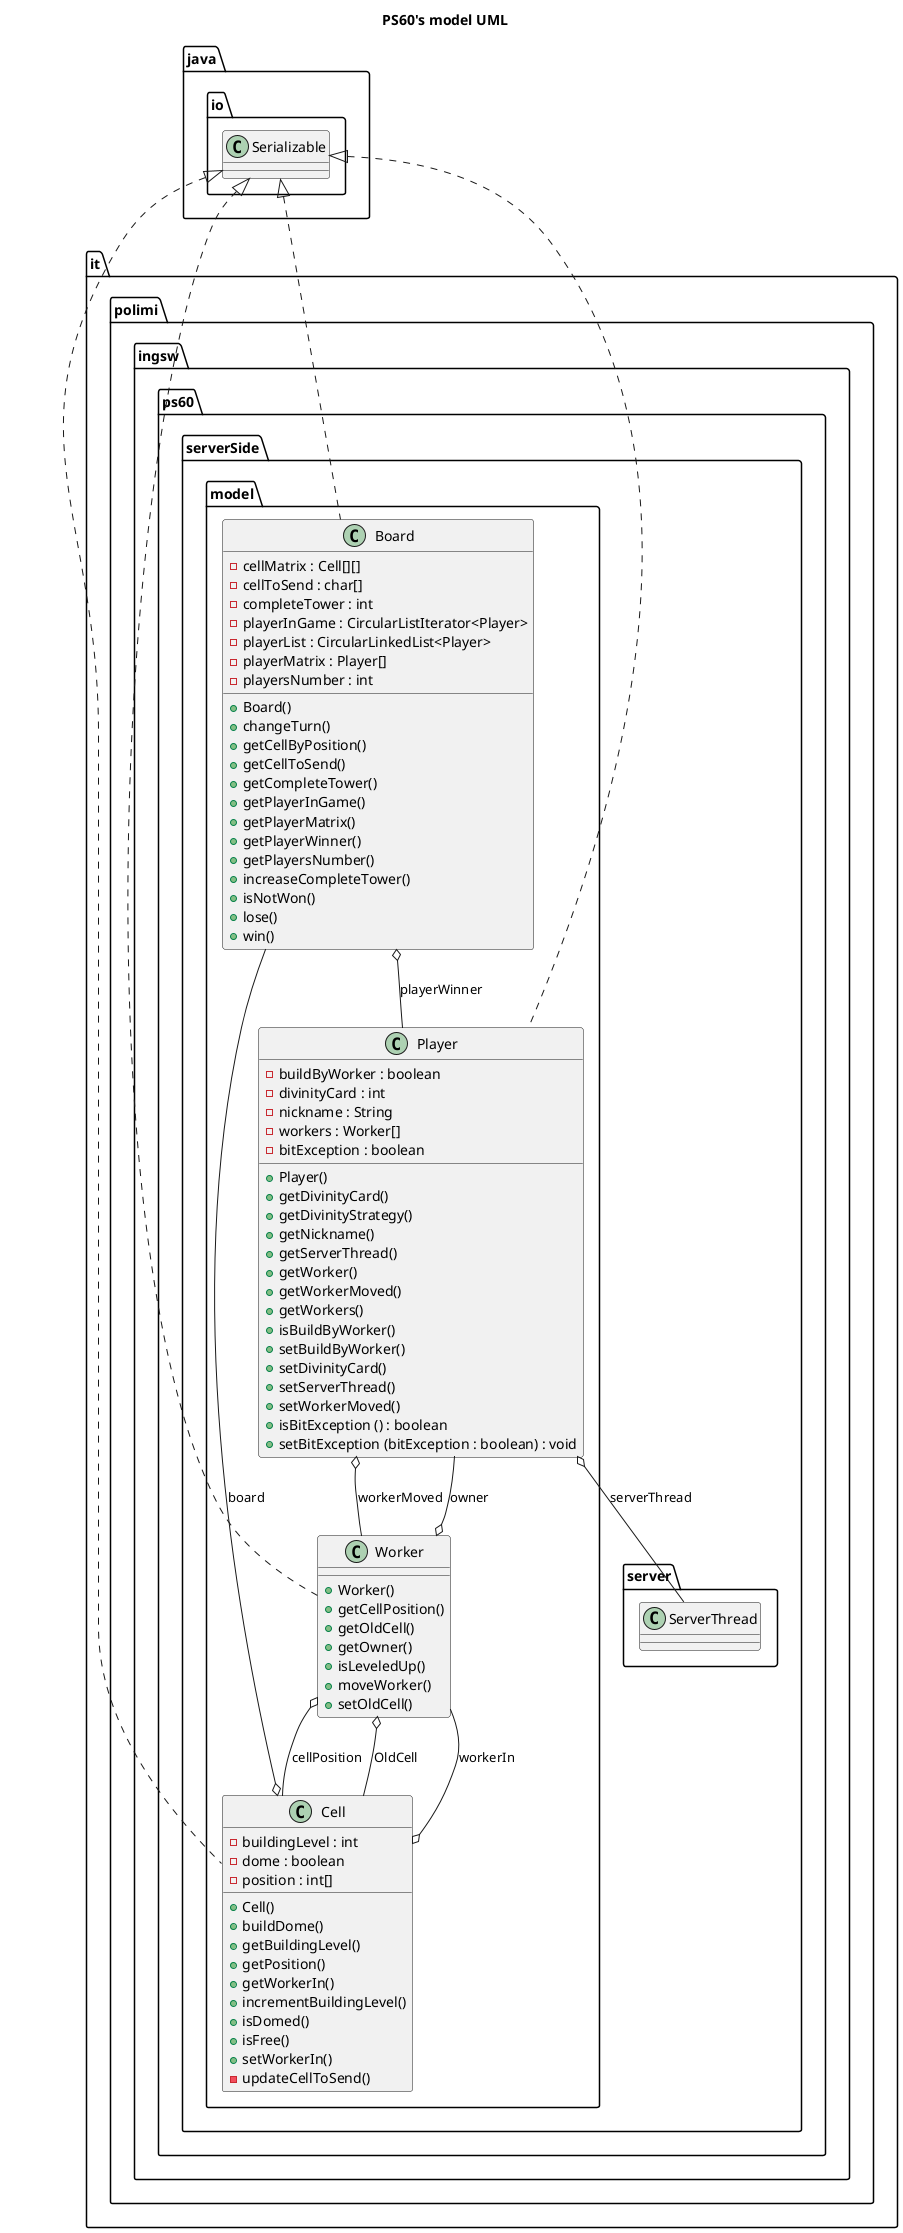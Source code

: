 @startuml
title PS60's model UML

namespace it.polimi.ingsw.ps60.serverSide.model{
            class it.polimi.ingsw.ps60.serverSide.model.Board {
                - cellMatrix : Cell[][]
                - cellToSend : char[]
                - completeTower : int
                - playerInGame : CircularListIterator<Player>
                - playerList : CircularLinkedList<Player>
                - playerMatrix : Player[]
                - playersNumber : int
                + Board()
                + changeTurn()
                + getCellByPosition()
                + getCellToSend()
                + getCompleteTower()
                + getPlayerInGame()
                + getPlayerMatrix()
                + getPlayerWinner()
                + getPlayersNumber()
                + increaseCompleteTower()
                + isNotWon()
                + lose()
                + win()
            }

            class it.polimi.ingsw.ps60.serverSide.model.Cell {
                - buildingLevel : int
                - dome : boolean
                - position : int[]
                + Cell()
                + buildDome()
                + getBuildingLevel()
                + getPosition()
                + getWorkerIn()
                + incrementBuildingLevel()
                + isDomed()
                + isFree()
                + setWorkerIn()
                - updateCellToSend()
            }

            class it.polimi.ingsw.ps60.serverSide.model.Player {
                - buildByWorker : boolean
                - divinityCard : int
                - nickname : String
                - workers : Worker[]
                - bitException : boolean
                + Player()
                + getDivinityCard()
                + getDivinityStrategy()
                + getNickname()
                + getServerThread()
                + getWorker()
                + getWorkerMoved()
                + getWorkers()
                + isBuildByWorker()
                + setBuildByWorker()
                + setDivinityCard()
                + setServerThread()
                + setWorkerMoved()
                + isBitException () : boolean
                + setBitException (bitException : boolean) : void
            }

            class it.polimi.ingsw.ps60.serverSide.model.Worker {
                + Worker()
                + getCellPosition()
                + getOldCell()
                + getOwner()
                + isLeveledUp()
                + moveWorker()
                + setOldCell()
            }
}

    it.polimi.ingsw.ps60.serverSide.model.Board .up.|> java.io.Serializable
    it.polimi.ingsw.ps60.serverSide.model.Board o-- it.polimi.ingsw.ps60.serverSide.model.Player : playerWinner
    it.polimi.ingsw.ps60.serverSide.model.Cell .up.|> java.io.Serializable
    it.polimi.ingsw.ps60.serverSide.model.Cell o-- it.polimi.ingsw.ps60.serverSide.model.Board : board
    it.polimi.ingsw.ps60.serverSide.model.Cell o-- it.polimi.ingsw.ps60.serverSide.model.Worker : workerIn
    it.polimi.ingsw.ps60.serverSide.model.Player .up.|> java.io.Serializable
    it.polimi.ingsw.ps60.serverSide.model.Player o-- it.polimi.ingsw.ps60.serverSide.server.ServerThread : serverThread
    it.polimi.ingsw.ps60.serverSide.model.Player o-- it.polimi.ingsw.ps60.serverSide.model.Worker : workerMoved
    it.polimi.ingsw.ps60.serverSide.model.Worker .up.|> java.io.Serializable
    it.polimi.ingsw.ps60.serverSide.model.Worker o-- it.polimi.ingsw.ps60.serverSide.model.Cell : OldCell
    it.polimi.ingsw.ps60.serverSide.model.Worker o-- it.polimi.ingsw.ps60.serverSide.model.Cell : cellPosition
    it.polimi.ingsw.ps60.serverSide.model.Worker o-- it.polimi.ingsw.ps60.serverSide.model.Player : owner
@enduml